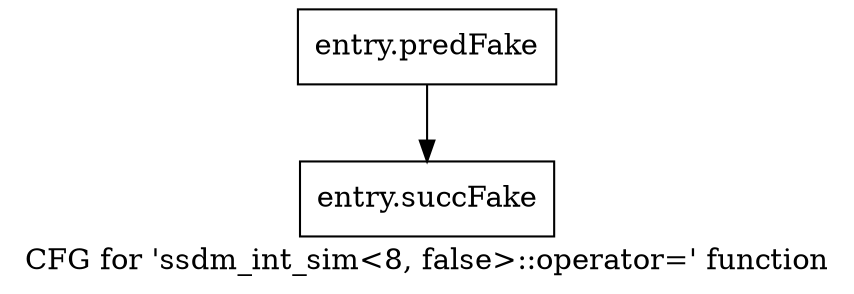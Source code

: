 digraph "CFG for 'ssdm_int_sim\<8, false\>::operator=' function" {
	label="CFG for 'ssdm_int_sim\<8, false\>::operator=' function";

	Node0x3b6b8c0 [shape=record,filename="",linenumber="",label="{entry.predFake}"];
	Node0x3b6b8c0 -> Node0x3e756e0[ callList="" memoryops="" filename="/tools/Xilinx/Vitis_HLS/2022.1/include/ap_common.h" execusionnum="0"];
	Node0x3e756e0 [shape=record,filename="/tools/Xilinx/Vitis_HLS/2022.1/include/ap_common.h",linenumber="701",label="{entry.succFake}"];
}
